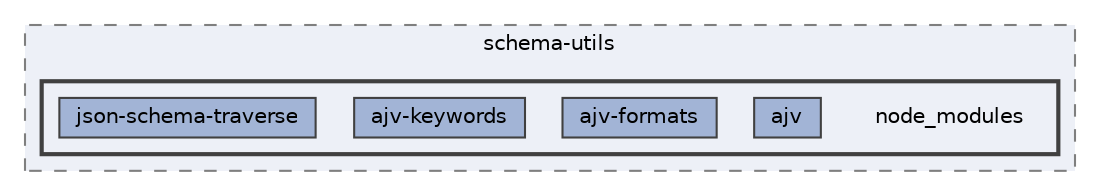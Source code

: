 digraph "pkiclassroomrescheduler/src/main/frontend/node_modules/schema-utils/node_modules"
{
 // LATEX_PDF_SIZE
  bgcolor="transparent";
  edge [fontname=Helvetica,fontsize=10,labelfontname=Helvetica,labelfontsize=10];
  node [fontname=Helvetica,fontsize=10,shape=box,height=0.2,width=0.4];
  compound=true
  subgraph clusterdir_0754bd6f136ab6aaa53cf8c8f7a768d1 {
    graph [ bgcolor="#edf0f7", pencolor="grey50", label="schema-utils", fontname=Helvetica,fontsize=10 style="filled,dashed", URL="dir_0754bd6f136ab6aaa53cf8c8f7a768d1.html",tooltip=""]
  subgraph clusterdir_c5cb99156a44ec079c9f15ff31428a9d {
    graph [ bgcolor="#edf0f7", pencolor="grey25", label="", fontname=Helvetica,fontsize=10 style="filled,bold", URL="dir_c5cb99156a44ec079c9f15ff31428a9d.html",tooltip=""]
    dir_c5cb99156a44ec079c9f15ff31428a9d [shape=plaintext, label="node_modules"];
  dir_3de5156228974edf871712fafd6b75cb [label="ajv", fillcolor="#a2b4d6", color="grey25", style="filled", URL="dir_3de5156228974edf871712fafd6b75cb.html",tooltip=""];
  dir_fd9d5ec01609f50073362a1ca2ac76d4 [label="ajv-formats", fillcolor="#a2b4d6", color="grey25", style="filled", URL="dir_fd9d5ec01609f50073362a1ca2ac76d4.html",tooltip=""];
  dir_cef5de5855bb7c577f5c9320e3976936 [label="ajv-keywords", fillcolor="#a2b4d6", color="grey25", style="filled", URL="dir_cef5de5855bb7c577f5c9320e3976936.html",tooltip=""];
  dir_443510a3bb42c650400996dd64ac6e56 [label="json-schema-traverse", fillcolor="#a2b4d6", color="grey25", style="filled", URL="dir_443510a3bb42c650400996dd64ac6e56.html",tooltip=""];
  }
  }
}
